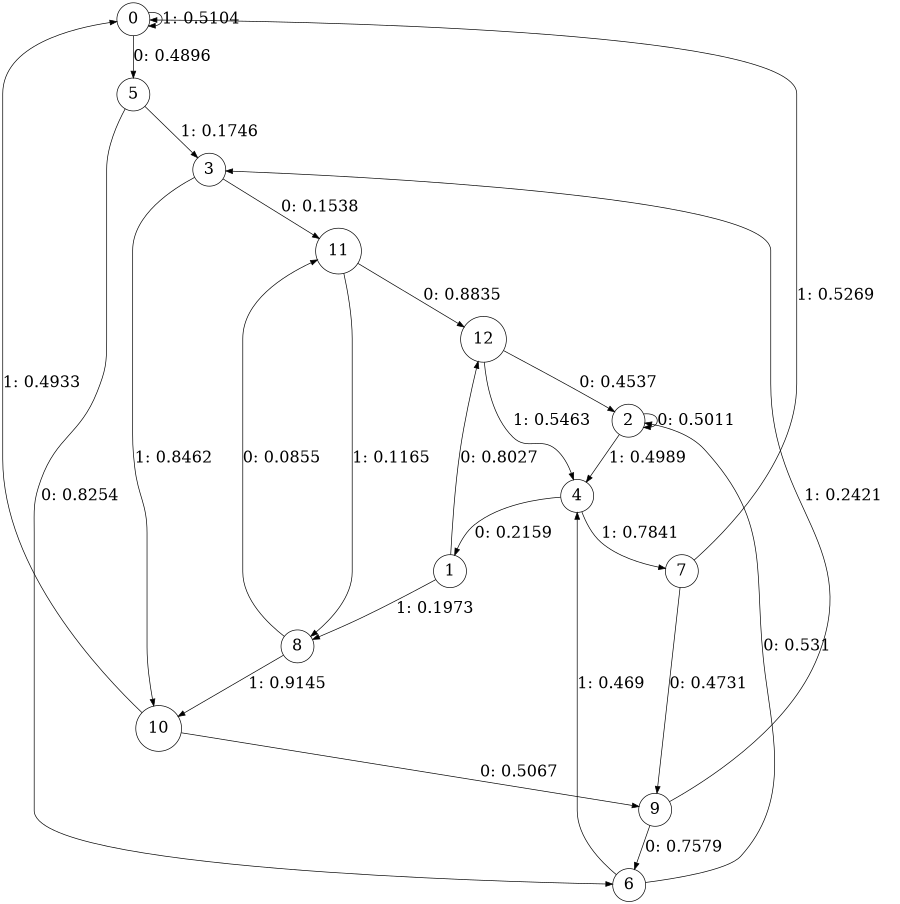 digraph "ch33concat_phase3_L4" {
size = "6,8.5";
ratio = "fill";
node [shape = circle];
node [fontsize = 24];
edge [fontsize = 24];
0 -> 5 [label = "0: 0.4896   "];
0 -> 0 [label = "1: 0.5104   "];
1 -> 12 [label = "0: 0.8027   "];
1 -> 8 [label = "1: 0.1973   "];
2 -> 2 [label = "0: 0.5011   "];
2 -> 4 [label = "1: 0.4989   "];
3 -> 11 [label = "0: 0.1538   "];
3 -> 10 [label = "1: 0.8462   "];
4 -> 1 [label = "0: 0.2159   "];
4 -> 7 [label = "1: 0.7841   "];
5 -> 6 [label = "0: 0.8254   "];
5 -> 3 [label = "1: 0.1746   "];
6 -> 2 [label = "0: 0.531    "];
6 -> 4 [label = "1: 0.469    "];
7 -> 9 [label = "0: 0.4731   "];
7 -> 0 [label = "1: 0.5269   "];
8 -> 11 [label = "0: 0.0855   "];
8 -> 10 [label = "1: 0.9145   "];
9 -> 6 [label = "0: 0.7579   "];
9 -> 3 [label = "1: 0.2421   "];
10 -> 9 [label = "0: 0.5067   "];
10 -> 0 [label = "1: 0.4933   "];
11 -> 12 [label = "0: 0.8835   "];
11 -> 8 [label = "1: 0.1165   "];
12 -> 2 [label = "0: 0.4537   "];
12 -> 4 [label = "1: 0.5463   "];
}